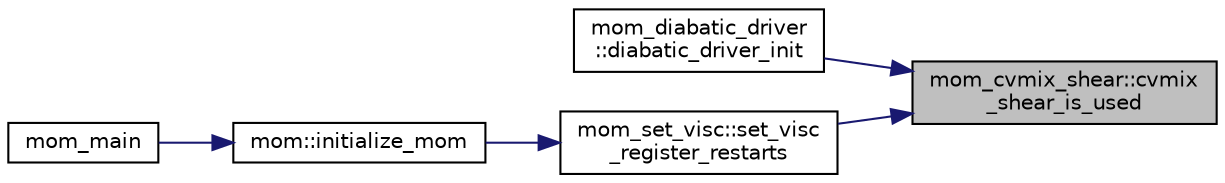 digraph "mom_cvmix_shear::cvmix_shear_is_used"
{
 // INTERACTIVE_SVG=YES
 // LATEX_PDF_SIZE
  edge [fontname="Helvetica",fontsize="10",labelfontname="Helvetica",labelfontsize="10"];
  node [fontname="Helvetica",fontsize="10",shape=record];
  rankdir="RL";
  Node1 [label="mom_cvmix_shear::cvmix\l_shear_is_used",height=0.2,width=0.4,color="black", fillcolor="grey75", style="filled", fontcolor="black",tooltip="Reads the parameters \"LMD94\" and \"PP81\" and returns state. This function allows other modules to know..."];
  Node1 -> Node2 [dir="back",color="midnightblue",fontsize="10",style="solid",fontname="Helvetica"];
  Node2 [label="mom_diabatic_driver\l::diabatic_driver_init",height=0.2,width=0.4,color="black", fillcolor="white", style="filled",URL="$namespacemom__diabatic__driver.html#a51d273bae7e5d2217fa5498620532888",tooltip="This routine initializes the diabatic driver module."];
  Node1 -> Node3 [dir="back",color="midnightblue",fontsize="10",style="solid",fontname="Helvetica"];
  Node3 [label="mom_set_visc::set_visc\l_register_restarts",height=0.2,width=0.4,color="black", fillcolor="white", style="filled",URL="$namespacemom__set__visc.html#ae2d9d9f74c1e9aec56257cfad372b0fd",tooltip="Register any fields associated with the vertvisc_type."];
  Node3 -> Node4 [dir="back",color="midnightblue",fontsize="10",style="solid",fontname="Helvetica"];
  Node4 [label="mom::initialize_mom",height=0.2,width=0.4,color="black", fillcolor="white", style="filled",URL="$namespacemom.html#a96708b16215666edbfa5b46228f3a200",tooltip="Initialize MOM, including memory allocation, setting up parameters and diagnostics,..."];
  Node4 -> Node5 [dir="back",color="midnightblue",fontsize="10",style="solid",fontname="Helvetica"];
  Node5 [label="mom_main",height=0.2,width=0.4,color="black", fillcolor="white", style="filled",URL="$MOM__driver_8F90.html#a08fffeb2d8e8acbf9ed4609be6d258c6",tooltip=" "];
}
